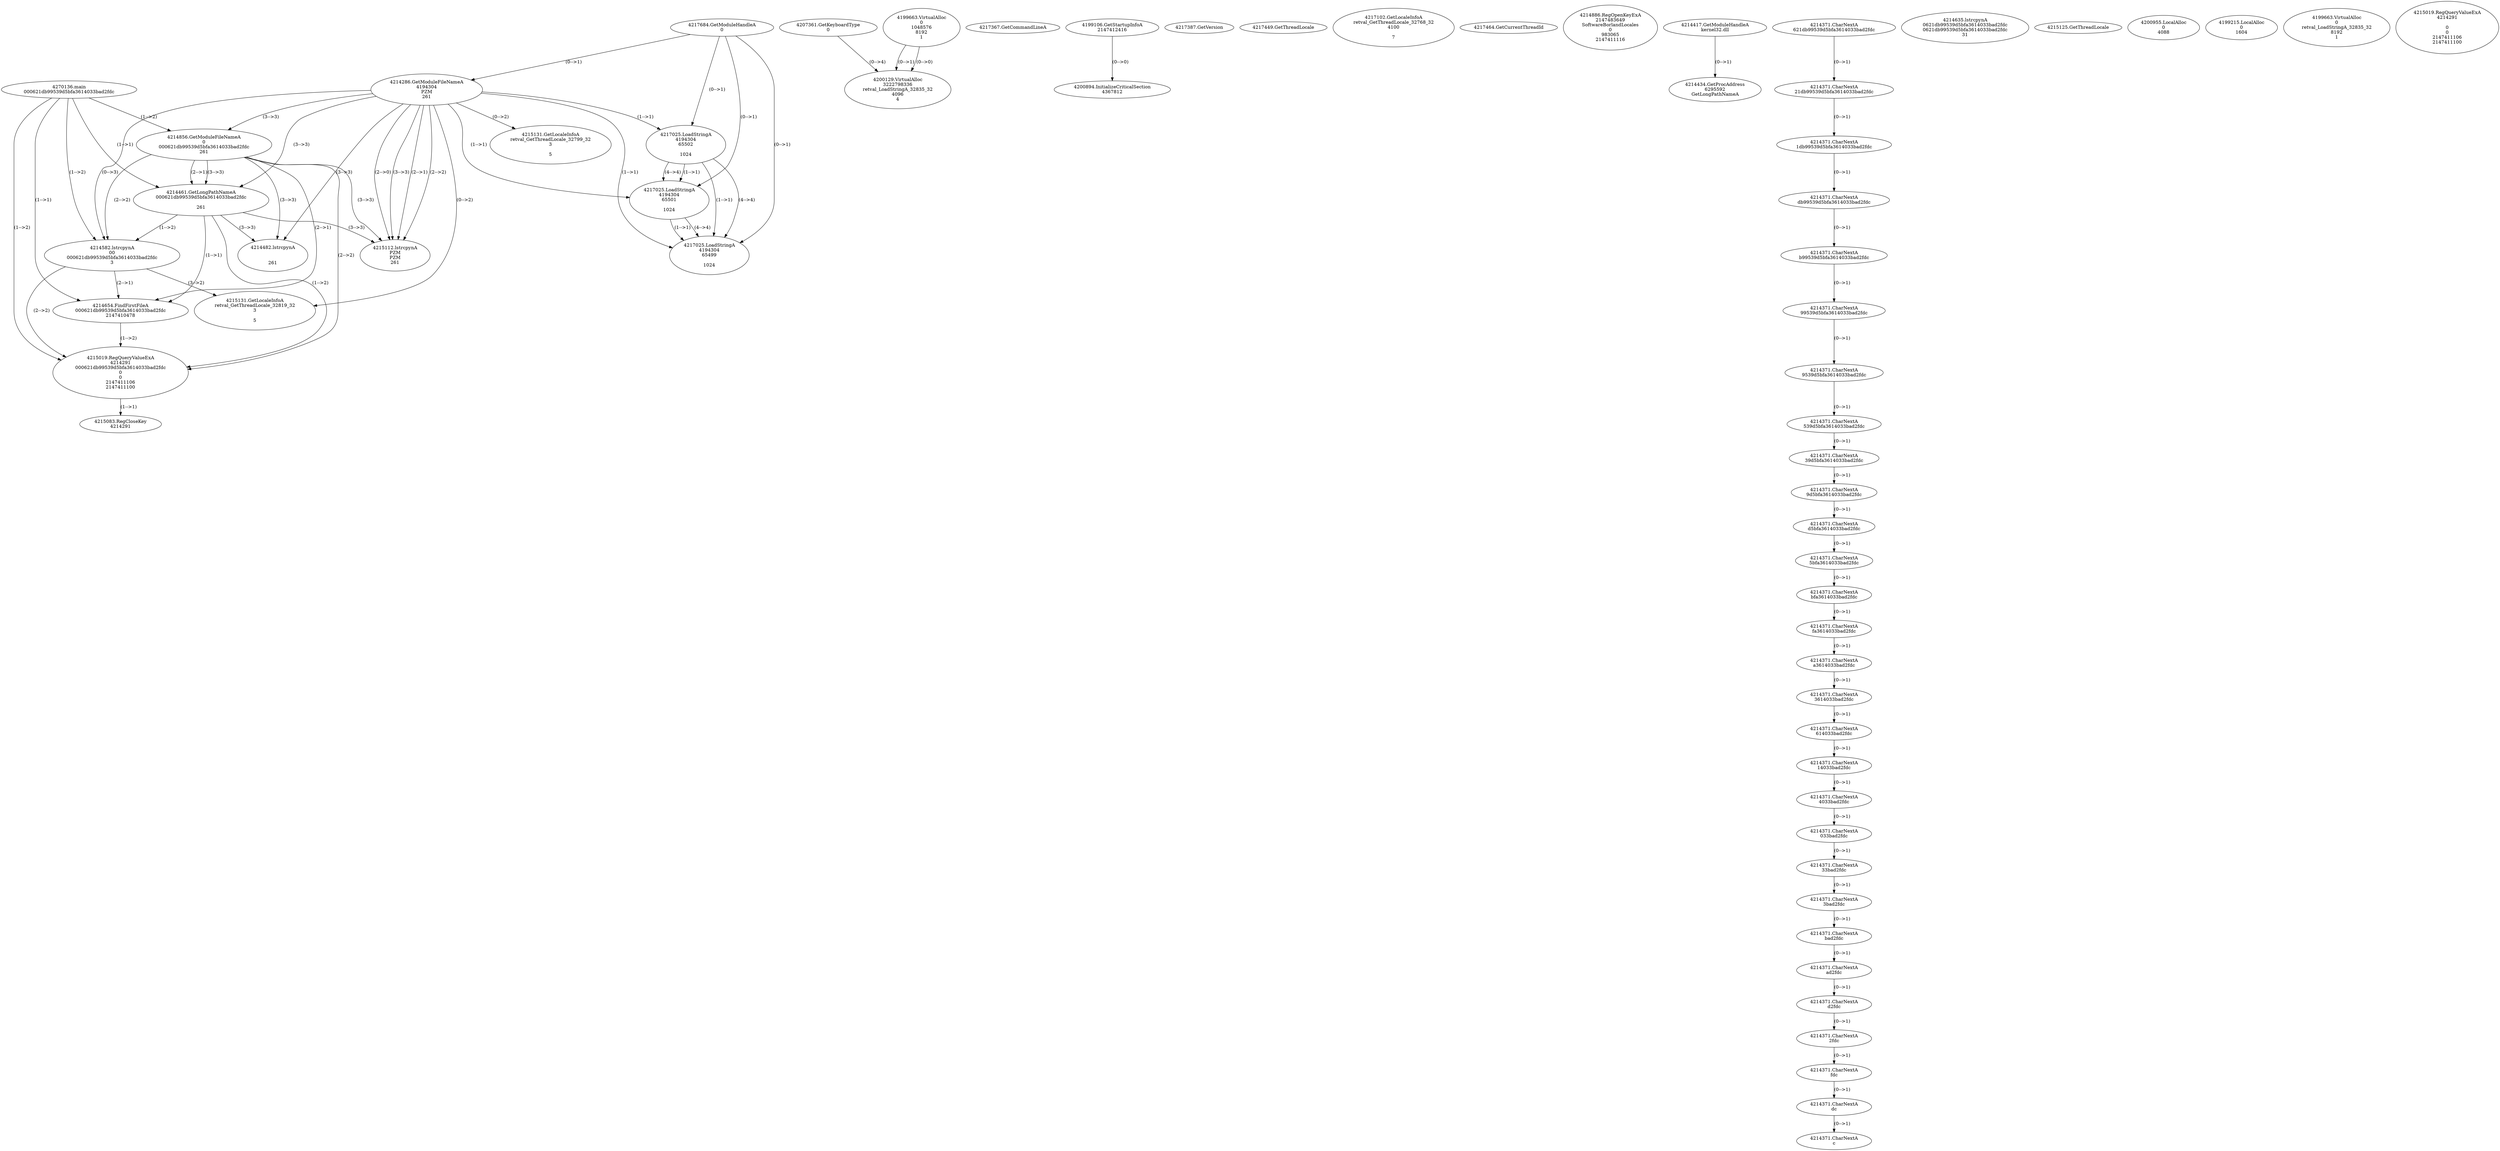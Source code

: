 // Global SCDG with merge call
digraph {
	0 [label="4270136.main
000621db99539d5bfa3614033bad2fdc"]
	1 [label="4217684.GetModuleHandleA
0"]
	2 [label="4207361.GetKeyboardType
0"]
	3 [label="4217367.GetCommandLineA
"]
	4 [label="4199106.GetStartupInfoA
2147412416"]
	5 [label="4217387.GetVersion
"]
	6 [label="4217449.GetThreadLocale
"]
	7 [label="4217102.GetLocaleInfoA
retval_GetThreadLocale_32768_32
4100

7"]
	8 [label="4217464.GetCurrentThreadId
"]
	9 [label="4214286.GetModuleFileNameA
4194304
PZM
261"]
	1 -> 9 [label="(0-->1)"]
	10 [label="4214856.GetModuleFileNameA
0
000621db99539d5bfa3614033bad2fdc
261"]
	0 -> 10 [label="(1-->2)"]
	9 -> 10 [label="(3-->3)"]
	11 [label="4214886.RegOpenKeyExA
2147483649
Software\Borland\Locales
0
983065
2147411116"]
	12 [label="4214417.GetModuleHandleA
kernel32.dll"]
	13 [label="4214434.GetProcAddress
6295592
GetLongPathNameA"]
	12 -> 13 [label="(0-->1)"]
	14 [label="4214461.GetLongPathNameA
000621db99539d5bfa3614033bad2fdc

261"]
	0 -> 14 [label="(1-->1)"]
	10 -> 14 [label="(2-->1)"]
	9 -> 14 [label="(3-->3)"]
	10 -> 14 [label="(3-->3)"]
	15 [label="4214582.lstrcpynA
00
000621db99539d5bfa3614033bad2fdc
3"]
	0 -> 15 [label="(1-->2)"]
	10 -> 15 [label="(2-->2)"]
	14 -> 15 [label="(1-->2)"]
	9 -> 15 [label="(0-->3)"]
	16 [label="4214371.CharNextA
621db99539d5bfa3614033bad2fdc"]
	17 [label="4214371.CharNextA
21db99539d5bfa3614033bad2fdc"]
	16 -> 17 [label="(0-->1)"]
	18 [label="4214371.CharNextA
1db99539d5bfa3614033bad2fdc"]
	17 -> 18 [label="(0-->1)"]
	19 [label="4214371.CharNextA
db99539d5bfa3614033bad2fdc"]
	18 -> 19 [label="(0-->1)"]
	20 [label="4214371.CharNextA
b99539d5bfa3614033bad2fdc"]
	19 -> 20 [label="(0-->1)"]
	21 [label="4214371.CharNextA
99539d5bfa3614033bad2fdc"]
	20 -> 21 [label="(0-->1)"]
	22 [label="4214371.CharNextA
9539d5bfa3614033bad2fdc"]
	21 -> 22 [label="(0-->1)"]
	23 [label="4214371.CharNextA
539d5bfa3614033bad2fdc"]
	22 -> 23 [label="(0-->1)"]
	24 [label="4214371.CharNextA
39d5bfa3614033bad2fdc"]
	23 -> 24 [label="(0-->1)"]
	25 [label="4214371.CharNextA
9d5bfa3614033bad2fdc"]
	24 -> 25 [label="(0-->1)"]
	26 [label="4214371.CharNextA
d5bfa3614033bad2fdc"]
	25 -> 26 [label="(0-->1)"]
	27 [label="4214371.CharNextA
5bfa3614033bad2fdc"]
	26 -> 27 [label="(0-->1)"]
	28 [label="4214371.CharNextA
bfa3614033bad2fdc"]
	27 -> 28 [label="(0-->1)"]
	29 [label="4214371.CharNextA
fa3614033bad2fdc"]
	28 -> 29 [label="(0-->1)"]
	30 [label="4214371.CharNextA
a3614033bad2fdc"]
	29 -> 30 [label="(0-->1)"]
	31 [label="4214371.CharNextA
3614033bad2fdc"]
	30 -> 31 [label="(0-->1)"]
	32 [label="4214371.CharNextA
614033bad2fdc"]
	31 -> 32 [label="(0-->1)"]
	33 [label="4214371.CharNextA
14033bad2fdc"]
	32 -> 33 [label="(0-->1)"]
	34 [label="4214371.CharNextA
4033bad2fdc"]
	33 -> 34 [label="(0-->1)"]
	35 [label="4214371.CharNextA
033bad2fdc"]
	34 -> 35 [label="(0-->1)"]
	36 [label="4214371.CharNextA
33bad2fdc"]
	35 -> 36 [label="(0-->1)"]
	37 [label="4214371.CharNextA
3bad2fdc"]
	36 -> 37 [label="(0-->1)"]
	38 [label="4214371.CharNextA
bad2fdc"]
	37 -> 38 [label="(0-->1)"]
	39 [label="4214371.CharNextA
ad2fdc"]
	38 -> 39 [label="(0-->1)"]
	40 [label="4214371.CharNextA
d2fdc"]
	39 -> 40 [label="(0-->1)"]
	41 [label="4214371.CharNextA
2fdc"]
	40 -> 41 [label="(0-->1)"]
	42 [label="4214371.CharNextA
fdc"]
	41 -> 42 [label="(0-->1)"]
	43 [label="4214371.CharNextA
dc"]
	42 -> 43 [label="(0-->1)"]
	44 [label="4214371.CharNextA
c"]
	43 -> 44 [label="(0-->1)"]
	45 [label="4214635.lstrcpynA
0621db99539d5bfa3614033bad2fdc
0621db99539d5bfa3614033bad2fdc
31"]
	46 [label="4214654.FindFirstFileA
000621db99539d5bfa3614033bad2fdc
2147410478"]
	0 -> 46 [label="(1-->1)"]
	10 -> 46 [label="(2-->1)"]
	14 -> 46 [label="(1-->1)"]
	15 -> 46 [label="(2-->1)"]
	47 [label="4215019.RegQueryValueExA
4214291
000621db99539d5bfa3614033bad2fdc
0
0
2147411106
2147411100"]
	0 -> 47 [label="(1-->2)"]
	10 -> 47 [label="(2-->2)"]
	14 -> 47 [label="(1-->2)"]
	15 -> 47 [label="(2-->2)"]
	46 -> 47 [label="(1-->2)"]
	48 [label="4215083.RegCloseKey
4214291"]
	47 -> 48 [label="(1-->1)"]
	49 [label="4215112.lstrcpynA
PZM
PZM
261"]
	9 -> 49 [label="(2-->1)"]
	9 -> 49 [label="(2-->2)"]
	9 -> 49 [label="(3-->3)"]
	10 -> 49 [label="(3-->3)"]
	14 -> 49 [label="(3-->3)"]
	9 -> 49 [label="(2-->0)"]
	50 [label="4215125.GetThreadLocale
"]
	51 [label="4215131.GetLocaleInfoA
retval_GetThreadLocale_32819_32
3

5"]
	9 -> 51 [label="(0-->2)"]
	15 -> 51 [label="(3-->2)"]
	52 [label="4217025.LoadStringA
4194304
65502

1024"]
	1 -> 52 [label="(0-->1)"]
	9 -> 52 [label="(1-->1)"]
	53 [label="4217025.LoadStringA
4194304
65501

1024"]
	1 -> 53 [label="(0-->1)"]
	9 -> 53 [label="(1-->1)"]
	52 -> 53 [label="(1-->1)"]
	52 -> 53 [label="(4-->4)"]
	54 [label="4217025.LoadStringA
4194304
65499

1024"]
	1 -> 54 [label="(0-->1)"]
	9 -> 54 [label="(1-->1)"]
	52 -> 54 [label="(1-->1)"]
	53 -> 54 [label="(1-->1)"]
	52 -> 54 [label="(4-->4)"]
	53 -> 54 [label="(4-->4)"]
	55 [label="4200894.InitializeCriticalSection
4367812"]
	4 -> 55 [label="(0-->0)"]
	56 [label="4200955.LocalAlloc
0
4088"]
	57 [label="4199663.VirtualAlloc
0
1048576
8192
1"]
	58 [label="4199215.LocalAlloc
0
1604"]
	59 [label="4200129.VirtualAlloc
3222798336
retval_LoadStringA_32835_32
4096
4"]
	57 -> 59 [label="(0-->1)"]
	2 -> 59 [label="(0-->4)"]
	57 -> 59 [label="(0-->0)"]
	60 [label="4199663.VirtualAlloc
0
retval_LoadStringA_32835_32
8192
1"]
	61 [label="4214482.lstrcpynA


261"]
	9 -> 61 [label="(3-->3)"]
	10 -> 61 [label="(3-->3)"]
	14 -> 61 [label="(3-->3)"]
	62 [label="4215019.RegQueryValueExA
4214291

0
0
2147411106
2147411100"]
	63 [label="4215131.GetLocaleInfoA
retval_GetThreadLocale_32799_32
3

5"]
	9 -> 63 [label="(0-->2)"]
}

